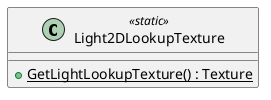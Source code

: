 @startuml
class Light2DLookupTexture <<static>> {
    + {static} GetLightLookupTexture() : Texture
}
@enduml
